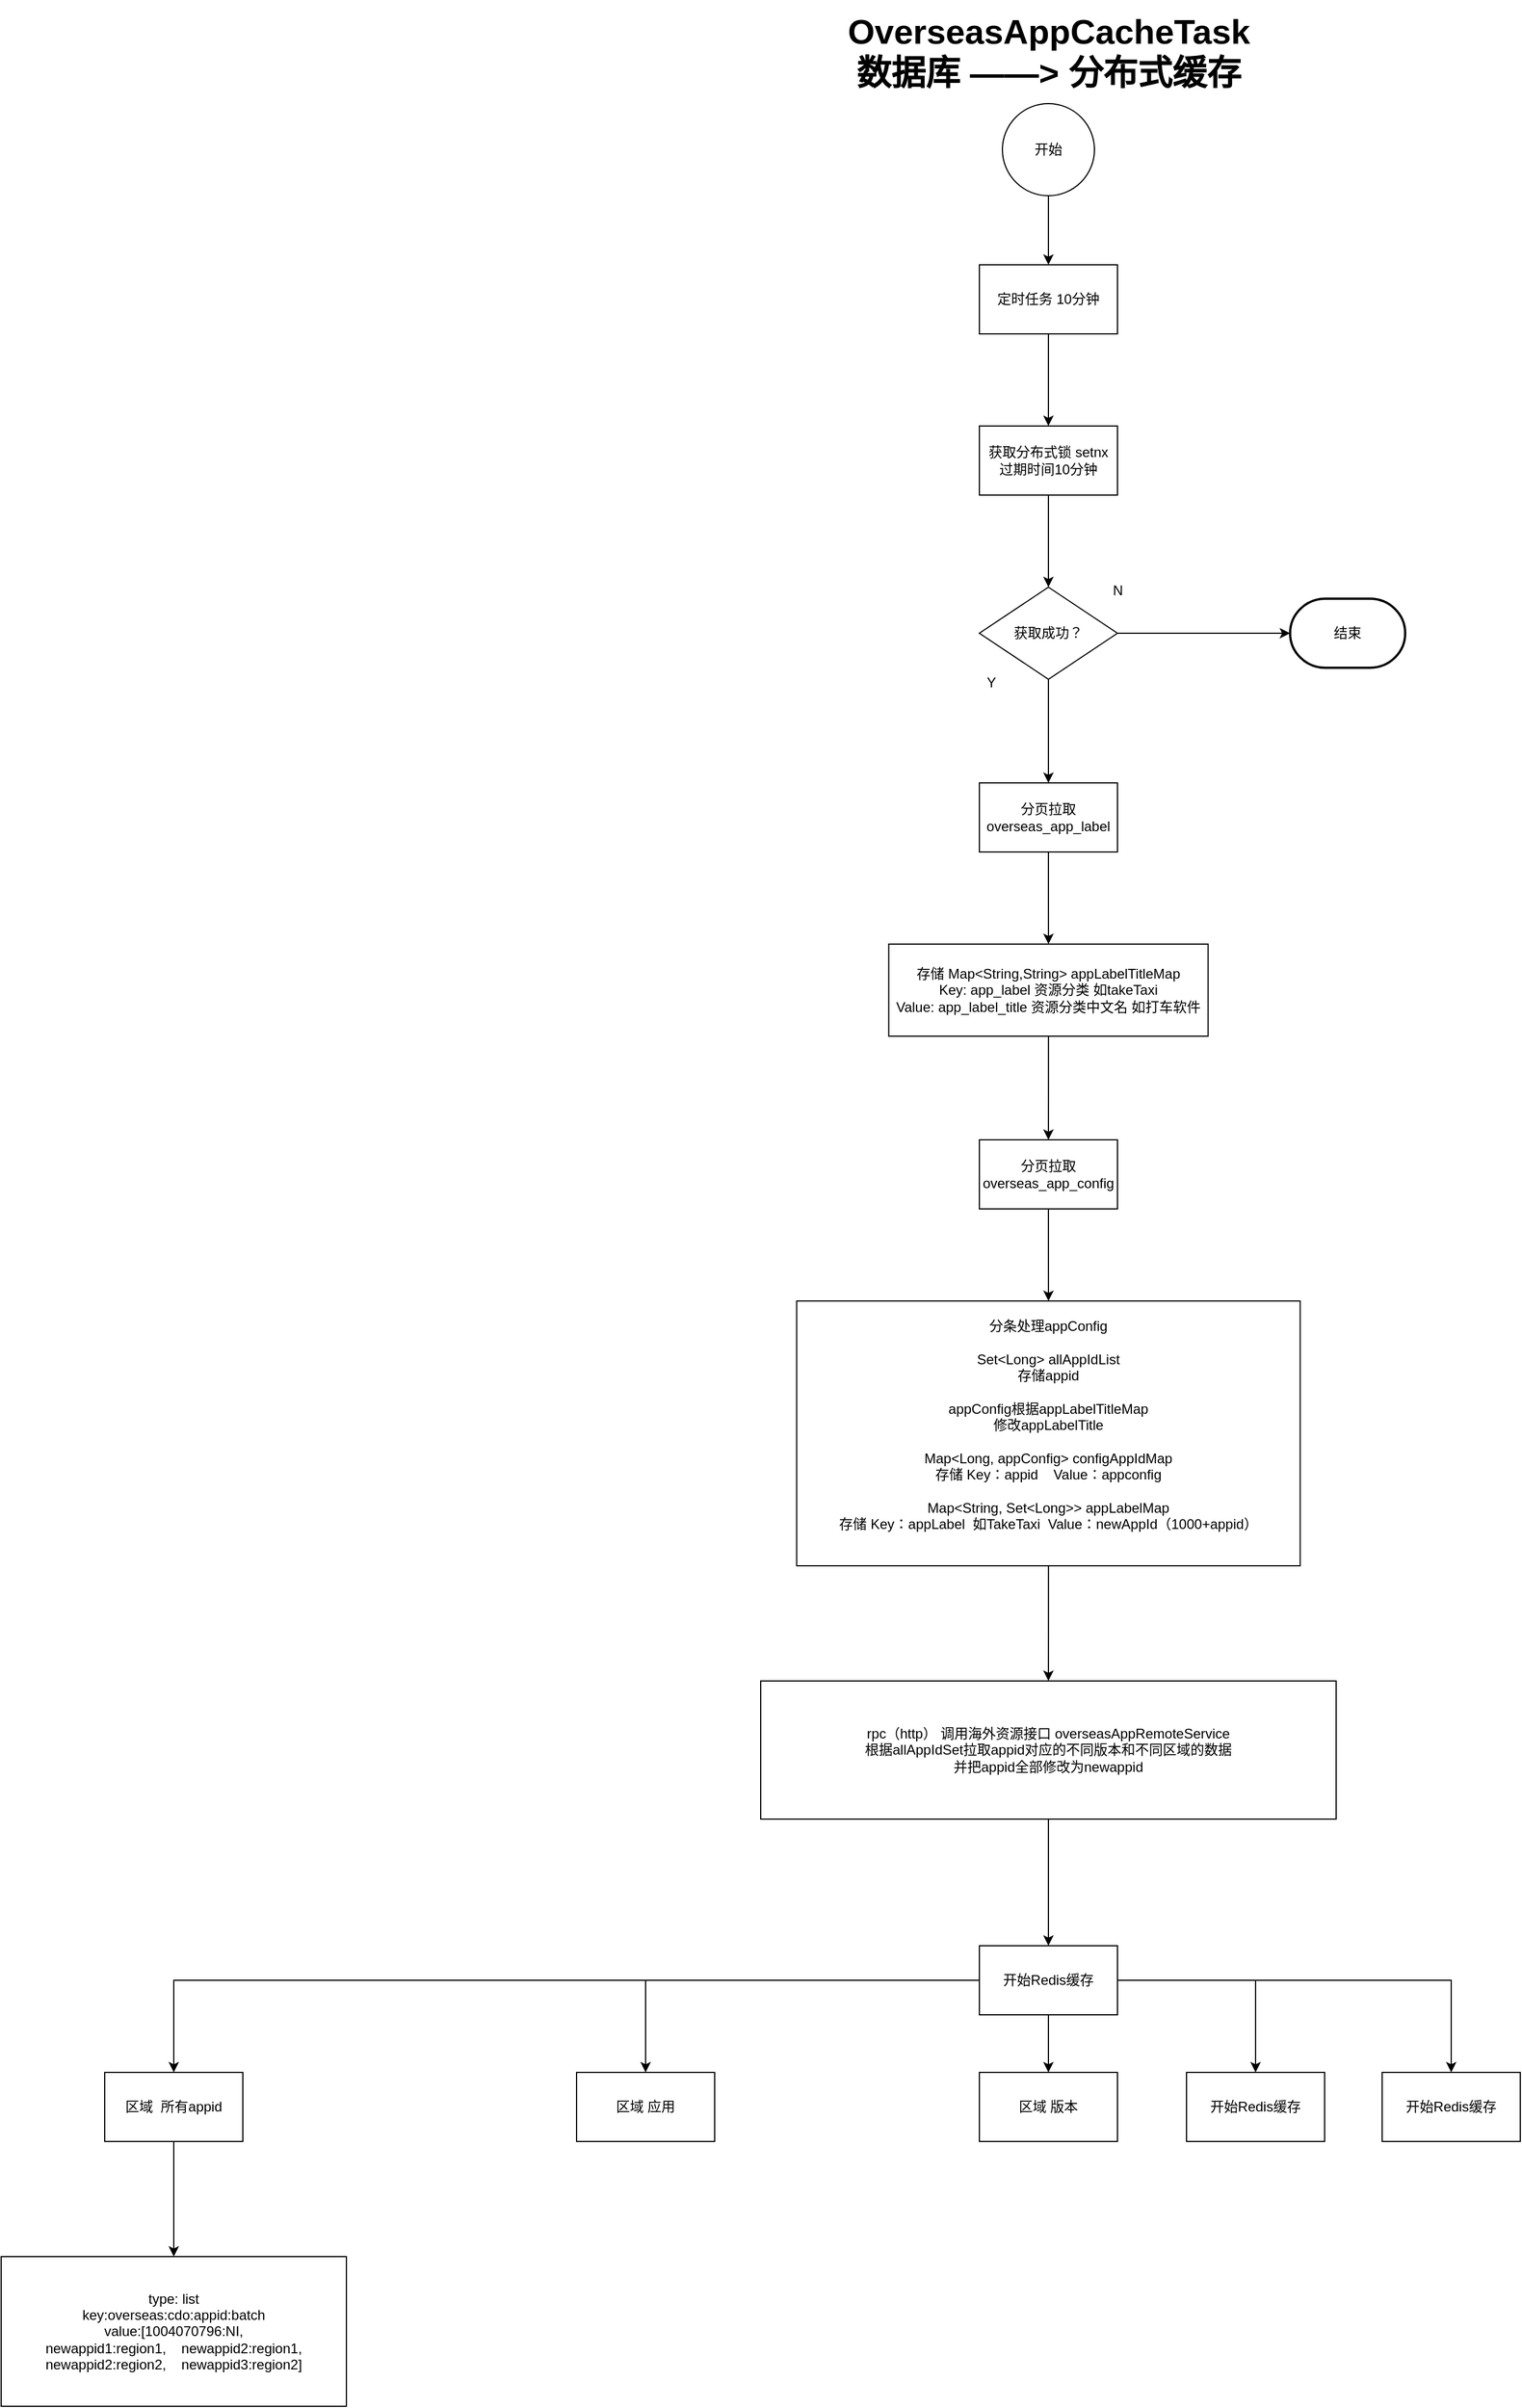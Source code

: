 <mxfile version="22.0.4" type="github">
  <diagram name="第 1 页" id="kvVqzePV_11T5itiF_ri">
    <mxGraphModel dx="1785" dy="502" grid="1" gridSize="10" guides="1" tooltips="1" connect="1" arrows="1" fold="1" page="1" pageScale="1" pageWidth="827" pageHeight="1169" math="0" shadow="0">
      <root>
        <mxCell id="0" />
        <mxCell id="1" parent="0" />
        <mxCell id="zVIqmHbUI8k_uLwxVMFR-6" value="" style="edgeStyle=orthogonalEdgeStyle;rounded=0;orthogonalLoop=1;jettySize=auto;html=1;" edge="1" parent="1" source="zVIqmHbUI8k_uLwxVMFR-1" target="zVIqmHbUI8k_uLwxVMFR-5">
          <mxGeometry relative="1" as="geometry" />
        </mxCell>
        <mxCell id="zVIqmHbUI8k_uLwxVMFR-1" value="定时任务 10分钟" style="rounded=0;whiteSpace=wrap;html=1;" vertex="1" parent="1">
          <mxGeometry x="450" y="250" width="120" height="60" as="geometry" />
        </mxCell>
        <mxCell id="zVIqmHbUI8k_uLwxVMFR-3" style="edgeStyle=orthogonalEdgeStyle;rounded=0;orthogonalLoop=1;jettySize=auto;html=1;entryX=0.5;entryY=0;entryDx=0;entryDy=0;" edge="1" parent="1" source="zVIqmHbUI8k_uLwxVMFR-2" target="zVIqmHbUI8k_uLwxVMFR-1">
          <mxGeometry relative="1" as="geometry" />
        </mxCell>
        <mxCell id="zVIqmHbUI8k_uLwxVMFR-2" value="开始" style="ellipse;whiteSpace=wrap;html=1;" vertex="1" parent="1">
          <mxGeometry x="470" y="110" width="80" height="80" as="geometry" />
        </mxCell>
        <mxCell id="zVIqmHbUI8k_uLwxVMFR-4" value="&lt;b&gt;&lt;font style=&quot;font-size: 30px;&quot;&gt;OverseasAppCacheTask&lt;br&gt;数据库 ——&amp;gt; 分布式缓存&lt;/font&gt;&lt;/b&gt;" style="text;html=1;align=center;verticalAlign=middle;resizable=0;points=[];autosize=1;strokeColor=none;fillColor=none;" vertex="1" parent="1">
          <mxGeometry x="325" y="20" width="370" height="90" as="geometry" />
        </mxCell>
        <mxCell id="zVIqmHbUI8k_uLwxVMFR-12" value="" style="edgeStyle=orthogonalEdgeStyle;rounded=0;orthogonalLoop=1;jettySize=auto;html=1;" edge="1" parent="1" source="zVIqmHbUI8k_uLwxVMFR-5" target="zVIqmHbUI8k_uLwxVMFR-11">
          <mxGeometry relative="1" as="geometry" />
        </mxCell>
        <mxCell id="zVIqmHbUI8k_uLwxVMFR-5" value="获取分布式锁 setnx&lt;br&gt;过期时间10分钟" style="whiteSpace=wrap;html=1;rounded=0;" vertex="1" parent="1">
          <mxGeometry x="450" y="390" width="120" height="60" as="geometry" />
        </mxCell>
        <mxCell id="zVIqmHbUI8k_uLwxVMFR-19" value="" style="edgeStyle=orthogonalEdgeStyle;rounded=0;orthogonalLoop=1;jettySize=auto;html=1;" edge="1" parent="1" source="zVIqmHbUI8k_uLwxVMFR-11" target="zVIqmHbUI8k_uLwxVMFR-18">
          <mxGeometry relative="1" as="geometry" />
        </mxCell>
        <mxCell id="zVIqmHbUI8k_uLwxVMFR-11" value="获取成功？" style="rhombus;whiteSpace=wrap;html=1;rounded=0;" vertex="1" parent="1">
          <mxGeometry x="450" y="530" width="120" height="80" as="geometry" />
        </mxCell>
        <mxCell id="zVIqmHbUI8k_uLwxVMFR-13" value="结束" style="strokeWidth=2;html=1;shape=mxgraph.flowchart.terminator;whiteSpace=wrap;" vertex="1" parent="1">
          <mxGeometry x="720" y="540" width="100" height="60" as="geometry" />
        </mxCell>
        <mxCell id="zVIqmHbUI8k_uLwxVMFR-14" style="edgeStyle=orthogonalEdgeStyle;rounded=0;orthogonalLoop=1;jettySize=auto;html=1;entryX=0;entryY=0.5;entryDx=0;entryDy=0;entryPerimeter=0;" edge="1" parent="1" source="zVIqmHbUI8k_uLwxVMFR-11" target="zVIqmHbUI8k_uLwxVMFR-13">
          <mxGeometry relative="1" as="geometry" />
        </mxCell>
        <mxCell id="zVIqmHbUI8k_uLwxVMFR-16" value="N" style="text;html=1;align=center;verticalAlign=middle;resizable=0;points=[];autosize=1;strokeColor=none;fillColor=none;" vertex="1" parent="1">
          <mxGeometry x="555" y="518" width="30" height="30" as="geometry" />
        </mxCell>
        <mxCell id="zVIqmHbUI8k_uLwxVMFR-17" value="Y" style="text;html=1;align=center;verticalAlign=middle;resizable=0;points=[];autosize=1;strokeColor=none;fillColor=none;" vertex="1" parent="1">
          <mxGeometry x="445" y="598" width="30" height="30" as="geometry" />
        </mxCell>
        <mxCell id="zVIqmHbUI8k_uLwxVMFR-21" value="" style="edgeStyle=orthogonalEdgeStyle;rounded=0;orthogonalLoop=1;jettySize=auto;html=1;" edge="1" parent="1" source="zVIqmHbUI8k_uLwxVMFR-18" target="zVIqmHbUI8k_uLwxVMFR-20">
          <mxGeometry relative="1" as="geometry" />
        </mxCell>
        <mxCell id="zVIqmHbUI8k_uLwxVMFR-18" value="分页拉取overseas_app_label" style="whiteSpace=wrap;html=1;rounded=0;" vertex="1" parent="1">
          <mxGeometry x="450" y="700" width="120" height="60" as="geometry" />
        </mxCell>
        <mxCell id="zVIqmHbUI8k_uLwxVMFR-23" value="" style="edgeStyle=orthogonalEdgeStyle;rounded=0;orthogonalLoop=1;jettySize=auto;html=1;" edge="1" parent="1" source="zVIqmHbUI8k_uLwxVMFR-20" target="zVIqmHbUI8k_uLwxVMFR-22">
          <mxGeometry relative="1" as="geometry" />
        </mxCell>
        <mxCell id="zVIqmHbUI8k_uLwxVMFR-20" value="存储 Map&amp;lt;String,String&amp;gt; appLabelTitleMap&lt;br&gt;Key: app_label 资源分类 如takeTaxi&lt;br&gt;Value: app_label_title 资源分类中文名 如打车软件" style="whiteSpace=wrap;html=1;rounded=0;" vertex="1" parent="1">
          <mxGeometry x="371.25" y="840" width="277.5" height="80" as="geometry" />
        </mxCell>
        <mxCell id="zVIqmHbUI8k_uLwxVMFR-25" value="" style="edgeStyle=orthogonalEdgeStyle;rounded=0;orthogonalLoop=1;jettySize=auto;html=1;" edge="1" parent="1" source="zVIqmHbUI8k_uLwxVMFR-22" target="zVIqmHbUI8k_uLwxVMFR-24">
          <mxGeometry relative="1" as="geometry" />
        </mxCell>
        <mxCell id="zVIqmHbUI8k_uLwxVMFR-22" value="分页拉取&lt;br&gt;overseas_app_config" style="whiteSpace=wrap;html=1;rounded=0;" vertex="1" parent="1">
          <mxGeometry x="450" y="1010" width="120" height="60" as="geometry" />
        </mxCell>
        <mxCell id="zVIqmHbUI8k_uLwxVMFR-27" value="" style="edgeStyle=orthogonalEdgeStyle;rounded=0;orthogonalLoop=1;jettySize=auto;html=1;" edge="1" parent="1" source="zVIqmHbUI8k_uLwxVMFR-24" target="zVIqmHbUI8k_uLwxVMFR-26">
          <mxGeometry relative="1" as="geometry" />
        </mxCell>
        <mxCell id="zVIqmHbUI8k_uLwxVMFR-24" value="分条处理appConfig&lt;br&gt;&lt;br&gt;Set&amp;lt;Long&amp;gt; allAppIdList &lt;br&gt;存储appid&lt;br&gt;&lt;br&gt;appConfig根据appLabelTitleMap&lt;br&gt;修改appLabelTitle&lt;br&gt;&lt;br&gt;Map&amp;lt;Long, appConfig&amp;gt; configAppIdMap &lt;br&gt;存储 Key：appid&amp;nbsp; &amp;nbsp; Value：appconfig&lt;br&gt;&lt;br&gt;Map&amp;lt;String, Set&amp;lt;Long&amp;gt;&amp;gt; appLabelMap&lt;br&gt;存储 Key：appLabel&amp;nbsp; 如TakeTaxi&amp;nbsp; Value：newAppId（1000+appid）&lt;br&gt;&lt;br&gt;" style="whiteSpace=wrap;html=1;rounded=0;" vertex="1" parent="1">
          <mxGeometry x="291.25" y="1150" width="437.5" height="230" as="geometry" />
        </mxCell>
        <mxCell id="zVIqmHbUI8k_uLwxVMFR-29" value="" style="edgeStyle=orthogonalEdgeStyle;rounded=0;orthogonalLoop=1;jettySize=auto;html=1;" edge="1" parent="1" source="zVIqmHbUI8k_uLwxVMFR-26" target="zVIqmHbUI8k_uLwxVMFR-28">
          <mxGeometry relative="1" as="geometry" />
        </mxCell>
        <mxCell id="zVIqmHbUI8k_uLwxVMFR-26" value="rpc（http） 调用海外资源接口 overseasAppRemoteService&lt;br&gt;根据allAppIdSet拉取appid对应的不同版本和不同区域的数据&lt;br&gt;并把appid全部修改为newappid" style="whiteSpace=wrap;html=1;rounded=0;" vertex="1" parent="1">
          <mxGeometry x="260" y="1480" width="500" height="120" as="geometry" />
        </mxCell>
        <mxCell id="zVIqmHbUI8k_uLwxVMFR-35" style="edgeStyle=orthogonalEdgeStyle;rounded=0;orthogonalLoop=1;jettySize=auto;html=1;entryX=0.5;entryY=0;entryDx=0;entryDy=0;" edge="1" parent="1" source="zVIqmHbUI8k_uLwxVMFR-28" target="zVIqmHbUI8k_uLwxVMFR-32">
          <mxGeometry relative="1" as="geometry" />
        </mxCell>
        <mxCell id="zVIqmHbUI8k_uLwxVMFR-36" style="edgeStyle=orthogonalEdgeStyle;rounded=0;orthogonalLoop=1;jettySize=auto;html=1;entryX=0.5;entryY=0;entryDx=0;entryDy=0;" edge="1" parent="1" source="zVIqmHbUI8k_uLwxVMFR-28" target="zVIqmHbUI8k_uLwxVMFR-31">
          <mxGeometry relative="1" as="geometry" />
        </mxCell>
        <mxCell id="zVIqmHbUI8k_uLwxVMFR-37" style="edgeStyle=orthogonalEdgeStyle;rounded=0;orthogonalLoop=1;jettySize=auto;html=1;entryX=0.5;entryY=0;entryDx=0;entryDy=0;" edge="1" parent="1" source="zVIqmHbUI8k_uLwxVMFR-28" target="zVIqmHbUI8k_uLwxVMFR-30">
          <mxGeometry relative="1" as="geometry" />
        </mxCell>
        <mxCell id="zVIqmHbUI8k_uLwxVMFR-38" style="edgeStyle=orthogonalEdgeStyle;rounded=0;orthogonalLoop=1;jettySize=auto;html=1;entryX=0.5;entryY=0;entryDx=0;entryDy=0;" edge="1" parent="1" source="zVIqmHbUI8k_uLwxVMFR-28" target="zVIqmHbUI8k_uLwxVMFR-34">
          <mxGeometry relative="1" as="geometry" />
        </mxCell>
        <mxCell id="zVIqmHbUI8k_uLwxVMFR-39" style="edgeStyle=orthogonalEdgeStyle;rounded=0;orthogonalLoop=1;jettySize=auto;html=1;entryX=0.5;entryY=0;entryDx=0;entryDy=0;" edge="1" parent="1" source="zVIqmHbUI8k_uLwxVMFR-28" target="zVIqmHbUI8k_uLwxVMFR-33">
          <mxGeometry relative="1" as="geometry" />
        </mxCell>
        <mxCell id="zVIqmHbUI8k_uLwxVMFR-28" value="开始Redis缓存&lt;br&gt;" style="whiteSpace=wrap;html=1;rounded=0;" vertex="1" parent="1">
          <mxGeometry x="450" y="1710" width="120" height="60" as="geometry" />
        </mxCell>
        <mxCell id="zVIqmHbUI8k_uLwxVMFR-30" value="区域 版本" style="whiteSpace=wrap;html=1;rounded=0;" vertex="1" parent="1">
          <mxGeometry x="450" y="1820" width="120" height="60" as="geometry" />
        </mxCell>
        <mxCell id="zVIqmHbUI8k_uLwxVMFR-31" value="区域 应用" style="whiteSpace=wrap;html=1;rounded=0;" vertex="1" parent="1">
          <mxGeometry x="100" y="1820" width="120" height="60" as="geometry" />
        </mxCell>
        <mxCell id="zVIqmHbUI8k_uLwxVMFR-41" value="" style="edgeStyle=orthogonalEdgeStyle;rounded=0;orthogonalLoop=1;jettySize=auto;html=1;" edge="1" parent="1" source="zVIqmHbUI8k_uLwxVMFR-32">
          <mxGeometry relative="1" as="geometry">
            <mxPoint x="-250" y="1980" as="targetPoint" />
          </mxGeometry>
        </mxCell>
        <mxCell id="zVIqmHbUI8k_uLwxVMFR-32" value="区域&amp;nbsp; 所有appid" style="whiteSpace=wrap;html=1;rounded=0;" vertex="1" parent="1">
          <mxGeometry x="-310" y="1820" width="120" height="60" as="geometry" />
        </mxCell>
        <mxCell id="zVIqmHbUI8k_uLwxVMFR-33" value="开始Redis缓存&lt;br&gt;" style="whiteSpace=wrap;html=1;rounded=0;" vertex="1" parent="1">
          <mxGeometry x="800" y="1820" width="120" height="60" as="geometry" />
        </mxCell>
        <mxCell id="zVIqmHbUI8k_uLwxVMFR-34" value="开始Redis缓存&lt;br&gt;" style="whiteSpace=wrap;html=1;rounded=0;" vertex="1" parent="1">
          <mxGeometry x="630" y="1820" width="120" height="60" as="geometry" />
        </mxCell>
        <mxCell id="zVIqmHbUI8k_uLwxVMFR-40" value="type: list&lt;br&gt;key:overseas:cdo:appid:batch&lt;br&gt;value:[1004070796:NI, &lt;br&gt;newappid1:region1,&amp;nbsp; &amp;nbsp; newappid2:region1,&lt;br&gt;newappid2:region2,&amp;nbsp; &amp;nbsp; newappid3:region2]" style="whiteSpace=wrap;html=1;rounded=0;" vertex="1" parent="1">
          <mxGeometry x="-400" y="1980" width="300" height="130" as="geometry" />
        </mxCell>
      </root>
    </mxGraphModel>
  </diagram>
</mxfile>
